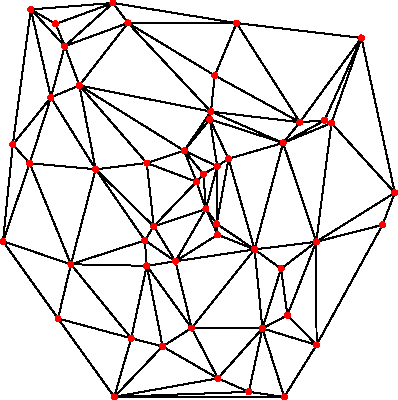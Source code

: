 size(200);

int np= 50;
pair[] points;

real r() {
	return 1.2*(rand()/randMax-1);
}

for(int i=0; i < np; ++i)
	points.push((r(),r()));

int[][] trn = triangulate(points);

for(int i=0; i < trn.length; ++i) {
	draw(points[trn[i][0]]--points[trn[i][1]]);
	draw(points[trn[i][1]]--points[trn[i][2]]);
	draw(points[trn[i][2]]--points[trn[i][0]]);
}

for(int i=0; i < np; ++i)
	dot(points[i],red);


